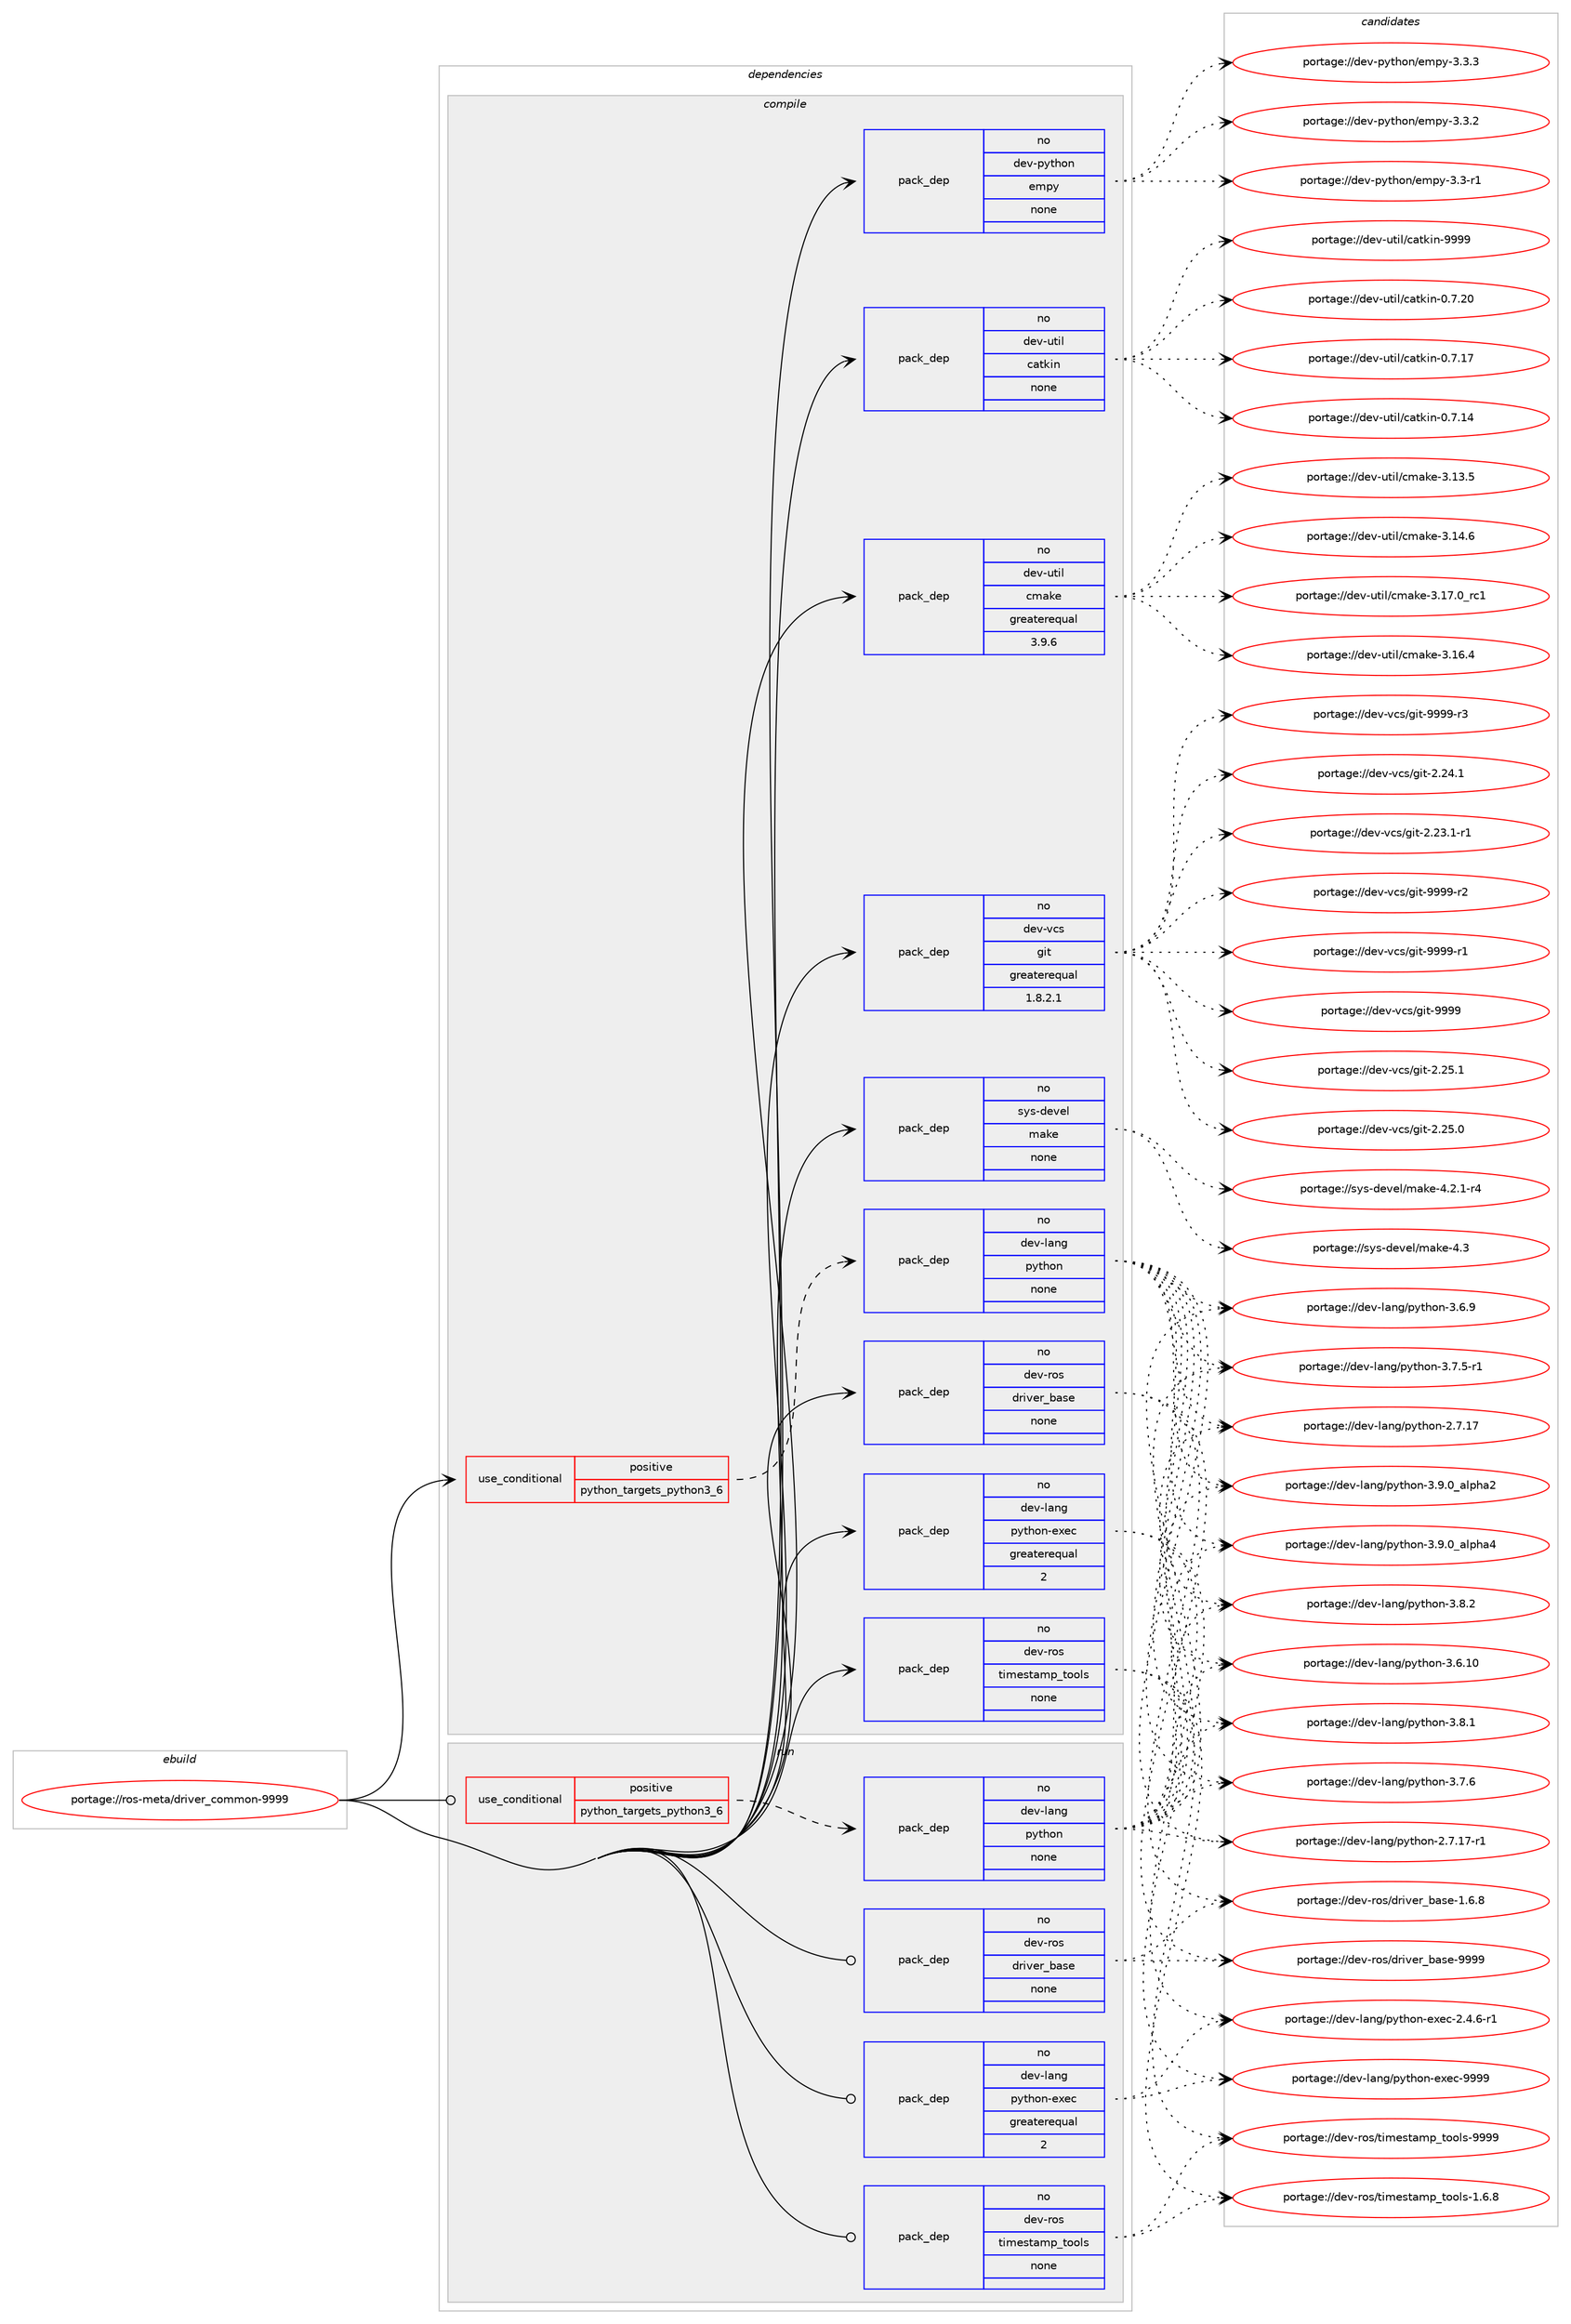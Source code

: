 digraph prolog {

# *************
# Graph options
# *************

newrank=true;
concentrate=true;
compound=true;
graph [rankdir=LR,fontname=Helvetica,fontsize=10,ranksep=1.5];#, ranksep=2.5, nodesep=0.2];
edge  [arrowhead=vee];
node  [fontname=Helvetica,fontsize=10];

# **********
# The ebuild
# **********

subgraph cluster_leftcol {
color=gray;
rank=same;
label=<<i>ebuild</i>>;
id [label="portage://ros-meta/driver_common-9999", color=red, width=4, href="../ros-meta/driver_common-9999.svg"];
}

# ****************
# The dependencies
# ****************

subgraph cluster_midcol {
color=gray;
label=<<i>dependencies</i>>;
subgraph cluster_compile {
fillcolor="#eeeeee";
style=filled;
label=<<i>compile</i>>;
subgraph cond13203 {
dependency66757 [label=<<TABLE BORDER="0" CELLBORDER="1" CELLSPACING="0" CELLPADDING="4"><TR><TD ROWSPAN="3" CELLPADDING="10">use_conditional</TD></TR><TR><TD>positive</TD></TR><TR><TD>python_targets_python3_6</TD></TR></TABLE>>, shape=none, color=red];
subgraph pack52216 {
dependency66758 [label=<<TABLE BORDER="0" CELLBORDER="1" CELLSPACING="0" CELLPADDING="4" WIDTH="220"><TR><TD ROWSPAN="6" CELLPADDING="30">pack_dep</TD></TR><TR><TD WIDTH="110">no</TD></TR><TR><TD>dev-lang</TD></TR><TR><TD>python</TD></TR><TR><TD>none</TD></TR><TR><TD></TD></TR></TABLE>>, shape=none, color=blue];
}
dependency66757:e -> dependency66758:w [weight=20,style="dashed",arrowhead="vee"];
}
id:e -> dependency66757:w [weight=20,style="solid",arrowhead="vee"];
subgraph pack52217 {
dependency66759 [label=<<TABLE BORDER="0" CELLBORDER="1" CELLSPACING="0" CELLPADDING="4" WIDTH="220"><TR><TD ROWSPAN="6" CELLPADDING="30">pack_dep</TD></TR><TR><TD WIDTH="110">no</TD></TR><TR><TD>dev-lang</TD></TR><TR><TD>python-exec</TD></TR><TR><TD>greaterequal</TD></TR><TR><TD>2</TD></TR></TABLE>>, shape=none, color=blue];
}
id:e -> dependency66759:w [weight=20,style="solid",arrowhead="vee"];
subgraph pack52218 {
dependency66760 [label=<<TABLE BORDER="0" CELLBORDER="1" CELLSPACING="0" CELLPADDING="4" WIDTH="220"><TR><TD ROWSPAN="6" CELLPADDING="30">pack_dep</TD></TR><TR><TD WIDTH="110">no</TD></TR><TR><TD>dev-python</TD></TR><TR><TD>empy</TD></TR><TR><TD>none</TD></TR><TR><TD></TD></TR></TABLE>>, shape=none, color=blue];
}
id:e -> dependency66760:w [weight=20,style="solid",arrowhead="vee"];
subgraph pack52219 {
dependency66761 [label=<<TABLE BORDER="0" CELLBORDER="1" CELLSPACING="0" CELLPADDING="4" WIDTH="220"><TR><TD ROWSPAN="6" CELLPADDING="30">pack_dep</TD></TR><TR><TD WIDTH="110">no</TD></TR><TR><TD>dev-ros</TD></TR><TR><TD>driver_base</TD></TR><TR><TD>none</TD></TR><TR><TD></TD></TR></TABLE>>, shape=none, color=blue];
}
id:e -> dependency66761:w [weight=20,style="solid",arrowhead="vee"];
subgraph pack52220 {
dependency66762 [label=<<TABLE BORDER="0" CELLBORDER="1" CELLSPACING="0" CELLPADDING="4" WIDTH="220"><TR><TD ROWSPAN="6" CELLPADDING="30">pack_dep</TD></TR><TR><TD WIDTH="110">no</TD></TR><TR><TD>dev-ros</TD></TR><TR><TD>timestamp_tools</TD></TR><TR><TD>none</TD></TR><TR><TD></TD></TR></TABLE>>, shape=none, color=blue];
}
id:e -> dependency66762:w [weight=20,style="solid",arrowhead="vee"];
subgraph pack52221 {
dependency66763 [label=<<TABLE BORDER="0" CELLBORDER="1" CELLSPACING="0" CELLPADDING="4" WIDTH="220"><TR><TD ROWSPAN="6" CELLPADDING="30">pack_dep</TD></TR><TR><TD WIDTH="110">no</TD></TR><TR><TD>dev-util</TD></TR><TR><TD>catkin</TD></TR><TR><TD>none</TD></TR><TR><TD></TD></TR></TABLE>>, shape=none, color=blue];
}
id:e -> dependency66763:w [weight=20,style="solid",arrowhead="vee"];
subgraph pack52222 {
dependency66764 [label=<<TABLE BORDER="0" CELLBORDER="1" CELLSPACING="0" CELLPADDING="4" WIDTH="220"><TR><TD ROWSPAN="6" CELLPADDING="30">pack_dep</TD></TR><TR><TD WIDTH="110">no</TD></TR><TR><TD>dev-util</TD></TR><TR><TD>cmake</TD></TR><TR><TD>greaterequal</TD></TR><TR><TD>3.9.6</TD></TR></TABLE>>, shape=none, color=blue];
}
id:e -> dependency66764:w [weight=20,style="solid",arrowhead="vee"];
subgraph pack52223 {
dependency66765 [label=<<TABLE BORDER="0" CELLBORDER="1" CELLSPACING="0" CELLPADDING="4" WIDTH="220"><TR><TD ROWSPAN="6" CELLPADDING="30">pack_dep</TD></TR><TR><TD WIDTH="110">no</TD></TR><TR><TD>dev-vcs</TD></TR><TR><TD>git</TD></TR><TR><TD>greaterequal</TD></TR><TR><TD>1.8.2.1</TD></TR></TABLE>>, shape=none, color=blue];
}
id:e -> dependency66765:w [weight=20,style="solid",arrowhead="vee"];
subgraph pack52224 {
dependency66766 [label=<<TABLE BORDER="0" CELLBORDER="1" CELLSPACING="0" CELLPADDING="4" WIDTH="220"><TR><TD ROWSPAN="6" CELLPADDING="30">pack_dep</TD></TR><TR><TD WIDTH="110">no</TD></TR><TR><TD>sys-devel</TD></TR><TR><TD>make</TD></TR><TR><TD>none</TD></TR><TR><TD></TD></TR></TABLE>>, shape=none, color=blue];
}
id:e -> dependency66766:w [weight=20,style="solid",arrowhead="vee"];
}
subgraph cluster_compileandrun {
fillcolor="#eeeeee";
style=filled;
label=<<i>compile and run</i>>;
}
subgraph cluster_run {
fillcolor="#eeeeee";
style=filled;
label=<<i>run</i>>;
subgraph cond13204 {
dependency66767 [label=<<TABLE BORDER="0" CELLBORDER="1" CELLSPACING="0" CELLPADDING="4"><TR><TD ROWSPAN="3" CELLPADDING="10">use_conditional</TD></TR><TR><TD>positive</TD></TR><TR><TD>python_targets_python3_6</TD></TR></TABLE>>, shape=none, color=red];
subgraph pack52225 {
dependency66768 [label=<<TABLE BORDER="0" CELLBORDER="1" CELLSPACING="0" CELLPADDING="4" WIDTH="220"><TR><TD ROWSPAN="6" CELLPADDING="30">pack_dep</TD></TR><TR><TD WIDTH="110">no</TD></TR><TR><TD>dev-lang</TD></TR><TR><TD>python</TD></TR><TR><TD>none</TD></TR><TR><TD></TD></TR></TABLE>>, shape=none, color=blue];
}
dependency66767:e -> dependency66768:w [weight=20,style="dashed",arrowhead="vee"];
}
id:e -> dependency66767:w [weight=20,style="solid",arrowhead="odot"];
subgraph pack52226 {
dependency66769 [label=<<TABLE BORDER="0" CELLBORDER="1" CELLSPACING="0" CELLPADDING="4" WIDTH="220"><TR><TD ROWSPAN="6" CELLPADDING="30">pack_dep</TD></TR><TR><TD WIDTH="110">no</TD></TR><TR><TD>dev-lang</TD></TR><TR><TD>python-exec</TD></TR><TR><TD>greaterequal</TD></TR><TR><TD>2</TD></TR></TABLE>>, shape=none, color=blue];
}
id:e -> dependency66769:w [weight=20,style="solid",arrowhead="odot"];
subgraph pack52227 {
dependency66770 [label=<<TABLE BORDER="0" CELLBORDER="1" CELLSPACING="0" CELLPADDING="4" WIDTH="220"><TR><TD ROWSPAN="6" CELLPADDING="30">pack_dep</TD></TR><TR><TD WIDTH="110">no</TD></TR><TR><TD>dev-ros</TD></TR><TR><TD>driver_base</TD></TR><TR><TD>none</TD></TR><TR><TD></TD></TR></TABLE>>, shape=none, color=blue];
}
id:e -> dependency66770:w [weight=20,style="solid",arrowhead="odot"];
subgraph pack52228 {
dependency66771 [label=<<TABLE BORDER="0" CELLBORDER="1" CELLSPACING="0" CELLPADDING="4" WIDTH="220"><TR><TD ROWSPAN="6" CELLPADDING="30">pack_dep</TD></TR><TR><TD WIDTH="110">no</TD></TR><TR><TD>dev-ros</TD></TR><TR><TD>timestamp_tools</TD></TR><TR><TD>none</TD></TR><TR><TD></TD></TR></TABLE>>, shape=none, color=blue];
}
id:e -> dependency66771:w [weight=20,style="solid",arrowhead="odot"];
}
}

# **************
# The candidates
# **************

subgraph cluster_choices {
rank=same;
color=gray;
label=<<i>candidates</i>>;

subgraph choice52216 {
color=black;
nodesep=1;
choice10010111845108971101034711212111610411111045514657464895971081121049752 [label="portage://dev-lang/python-3.9.0_alpha4", color=red, width=4,href="../dev-lang/python-3.9.0_alpha4.svg"];
choice10010111845108971101034711212111610411111045514657464895971081121049750 [label="portage://dev-lang/python-3.9.0_alpha2", color=red, width=4,href="../dev-lang/python-3.9.0_alpha2.svg"];
choice100101118451089711010347112121116104111110455146564650 [label="portage://dev-lang/python-3.8.2", color=red, width=4,href="../dev-lang/python-3.8.2.svg"];
choice100101118451089711010347112121116104111110455146564649 [label="portage://dev-lang/python-3.8.1", color=red, width=4,href="../dev-lang/python-3.8.1.svg"];
choice100101118451089711010347112121116104111110455146554654 [label="portage://dev-lang/python-3.7.6", color=red, width=4,href="../dev-lang/python-3.7.6.svg"];
choice1001011184510897110103471121211161041111104551465546534511449 [label="portage://dev-lang/python-3.7.5-r1", color=red, width=4,href="../dev-lang/python-3.7.5-r1.svg"];
choice100101118451089711010347112121116104111110455146544657 [label="portage://dev-lang/python-3.6.9", color=red, width=4,href="../dev-lang/python-3.6.9.svg"];
choice10010111845108971101034711212111610411111045514654464948 [label="portage://dev-lang/python-3.6.10", color=red, width=4,href="../dev-lang/python-3.6.10.svg"];
choice100101118451089711010347112121116104111110455046554649554511449 [label="portage://dev-lang/python-2.7.17-r1", color=red, width=4,href="../dev-lang/python-2.7.17-r1.svg"];
choice10010111845108971101034711212111610411111045504655464955 [label="portage://dev-lang/python-2.7.17", color=red, width=4,href="../dev-lang/python-2.7.17.svg"];
dependency66758:e -> choice10010111845108971101034711212111610411111045514657464895971081121049752:w [style=dotted,weight="100"];
dependency66758:e -> choice10010111845108971101034711212111610411111045514657464895971081121049750:w [style=dotted,weight="100"];
dependency66758:e -> choice100101118451089711010347112121116104111110455146564650:w [style=dotted,weight="100"];
dependency66758:e -> choice100101118451089711010347112121116104111110455146564649:w [style=dotted,weight="100"];
dependency66758:e -> choice100101118451089711010347112121116104111110455146554654:w [style=dotted,weight="100"];
dependency66758:e -> choice1001011184510897110103471121211161041111104551465546534511449:w [style=dotted,weight="100"];
dependency66758:e -> choice100101118451089711010347112121116104111110455146544657:w [style=dotted,weight="100"];
dependency66758:e -> choice10010111845108971101034711212111610411111045514654464948:w [style=dotted,weight="100"];
dependency66758:e -> choice100101118451089711010347112121116104111110455046554649554511449:w [style=dotted,weight="100"];
dependency66758:e -> choice10010111845108971101034711212111610411111045504655464955:w [style=dotted,weight="100"];
}
subgraph choice52217 {
color=black;
nodesep=1;
choice10010111845108971101034711212111610411111045101120101994557575757 [label="portage://dev-lang/python-exec-9999", color=red, width=4,href="../dev-lang/python-exec-9999.svg"];
choice10010111845108971101034711212111610411111045101120101994550465246544511449 [label="portage://dev-lang/python-exec-2.4.6-r1", color=red, width=4,href="../dev-lang/python-exec-2.4.6-r1.svg"];
dependency66759:e -> choice10010111845108971101034711212111610411111045101120101994557575757:w [style=dotted,weight="100"];
dependency66759:e -> choice10010111845108971101034711212111610411111045101120101994550465246544511449:w [style=dotted,weight="100"];
}
subgraph choice52218 {
color=black;
nodesep=1;
choice1001011184511212111610411111047101109112121455146514651 [label="portage://dev-python/empy-3.3.3", color=red, width=4,href="../dev-python/empy-3.3.3.svg"];
choice1001011184511212111610411111047101109112121455146514650 [label="portage://dev-python/empy-3.3.2", color=red, width=4,href="../dev-python/empy-3.3.2.svg"];
choice1001011184511212111610411111047101109112121455146514511449 [label="portage://dev-python/empy-3.3-r1", color=red, width=4,href="../dev-python/empy-3.3-r1.svg"];
dependency66760:e -> choice1001011184511212111610411111047101109112121455146514651:w [style=dotted,weight="100"];
dependency66760:e -> choice1001011184511212111610411111047101109112121455146514650:w [style=dotted,weight="100"];
dependency66760:e -> choice1001011184511212111610411111047101109112121455146514511449:w [style=dotted,weight="100"];
}
subgraph choice52219 {
color=black;
nodesep=1;
choice10010111845114111115471001141051181011149598971151014557575757 [label="portage://dev-ros/driver_base-9999", color=red, width=4,href="../dev-ros/driver_base-9999.svg"];
choice1001011184511411111547100114105118101114959897115101454946544656 [label="portage://dev-ros/driver_base-1.6.8", color=red, width=4,href="../dev-ros/driver_base-1.6.8.svg"];
dependency66761:e -> choice10010111845114111115471001141051181011149598971151014557575757:w [style=dotted,weight="100"];
dependency66761:e -> choice1001011184511411111547100114105118101114959897115101454946544656:w [style=dotted,weight="100"];
}
subgraph choice52220 {
color=black;
nodesep=1;
choice100101118451141111154711610510910111511697109112951161111111081154557575757 [label="portage://dev-ros/timestamp_tools-9999", color=red, width=4,href="../dev-ros/timestamp_tools-9999.svg"];
choice10010111845114111115471161051091011151169710911295116111111108115454946544656 [label="portage://dev-ros/timestamp_tools-1.6.8", color=red, width=4,href="../dev-ros/timestamp_tools-1.6.8.svg"];
dependency66762:e -> choice100101118451141111154711610510910111511697109112951161111111081154557575757:w [style=dotted,weight="100"];
dependency66762:e -> choice10010111845114111115471161051091011151169710911295116111111108115454946544656:w [style=dotted,weight="100"];
}
subgraph choice52221 {
color=black;
nodesep=1;
choice100101118451171161051084799971161071051104557575757 [label="portage://dev-util/catkin-9999", color=red, width=4,href="../dev-util/catkin-9999.svg"];
choice1001011184511711610510847999711610710511045484655465048 [label="portage://dev-util/catkin-0.7.20", color=red, width=4,href="../dev-util/catkin-0.7.20.svg"];
choice1001011184511711610510847999711610710511045484655464955 [label="portage://dev-util/catkin-0.7.17", color=red, width=4,href="../dev-util/catkin-0.7.17.svg"];
choice1001011184511711610510847999711610710511045484655464952 [label="portage://dev-util/catkin-0.7.14", color=red, width=4,href="../dev-util/catkin-0.7.14.svg"];
dependency66763:e -> choice100101118451171161051084799971161071051104557575757:w [style=dotted,weight="100"];
dependency66763:e -> choice1001011184511711610510847999711610710511045484655465048:w [style=dotted,weight="100"];
dependency66763:e -> choice1001011184511711610510847999711610710511045484655464955:w [style=dotted,weight="100"];
dependency66763:e -> choice1001011184511711610510847999711610710511045484655464952:w [style=dotted,weight="100"];
}
subgraph choice52222 {
color=black;
nodesep=1;
choice1001011184511711610510847991099710710145514649554648951149949 [label="portage://dev-util/cmake-3.17.0_rc1", color=red, width=4,href="../dev-util/cmake-3.17.0_rc1.svg"];
choice1001011184511711610510847991099710710145514649544652 [label="portage://dev-util/cmake-3.16.4", color=red, width=4,href="../dev-util/cmake-3.16.4.svg"];
choice1001011184511711610510847991099710710145514649524654 [label="portage://dev-util/cmake-3.14.6", color=red, width=4,href="../dev-util/cmake-3.14.6.svg"];
choice1001011184511711610510847991099710710145514649514653 [label="portage://dev-util/cmake-3.13.5", color=red, width=4,href="../dev-util/cmake-3.13.5.svg"];
dependency66764:e -> choice1001011184511711610510847991099710710145514649554648951149949:w [style=dotted,weight="100"];
dependency66764:e -> choice1001011184511711610510847991099710710145514649544652:w [style=dotted,weight="100"];
dependency66764:e -> choice1001011184511711610510847991099710710145514649524654:w [style=dotted,weight="100"];
dependency66764:e -> choice1001011184511711610510847991099710710145514649514653:w [style=dotted,weight="100"];
}
subgraph choice52223 {
color=black;
nodesep=1;
choice10010111845118991154710310511645575757574511451 [label="portage://dev-vcs/git-9999-r3", color=red, width=4,href="../dev-vcs/git-9999-r3.svg"];
choice10010111845118991154710310511645575757574511450 [label="portage://dev-vcs/git-9999-r2", color=red, width=4,href="../dev-vcs/git-9999-r2.svg"];
choice10010111845118991154710310511645575757574511449 [label="portage://dev-vcs/git-9999-r1", color=red, width=4,href="../dev-vcs/git-9999-r1.svg"];
choice1001011184511899115471031051164557575757 [label="portage://dev-vcs/git-9999", color=red, width=4,href="../dev-vcs/git-9999.svg"];
choice10010111845118991154710310511645504650534649 [label="portage://dev-vcs/git-2.25.1", color=red, width=4,href="../dev-vcs/git-2.25.1.svg"];
choice10010111845118991154710310511645504650534648 [label="portage://dev-vcs/git-2.25.0", color=red, width=4,href="../dev-vcs/git-2.25.0.svg"];
choice10010111845118991154710310511645504650524649 [label="portage://dev-vcs/git-2.24.1", color=red, width=4,href="../dev-vcs/git-2.24.1.svg"];
choice100101118451189911547103105116455046505146494511449 [label="portage://dev-vcs/git-2.23.1-r1", color=red, width=4,href="../dev-vcs/git-2.23.1-r1.svg"];
dependency66765:e -> choice10010111845118991154710310511645575757574511451:w [style=dotted,weight="100"];
dependency66765:e -> choice10010111845118991154710310511645575757574511450:w [style=dotted,weight="100"];
dependency66765:e -> choice10010111845118991154710310511645575757574511449:w [style=dotted,weight="100"];
dependency66765:e -> choice1001011184511899115471031051164557575757:w [style=dotted,weight="100"];
dependency66765:e -> choice10010111845118991154710310511645504650534649:w [style=dotted,weight="100"];
dependency66765:e -> choice10010111845118991154710310511645504650534648:w [style=dotted,weight="100"];
dependency66765:e -> choice10010111845118991154710310511645504650524649:w [style=dotted,weight="100"];
dependency66765:e -> choice100101118451189911547103105116455046505146494511449:w [style=dotted,weight="100"];
}
subgraph choice52224 {
color=black;
nodesep=1;
choice11512111545100101118101108471099710710145524651 [label="portage://sys-devel/make-4.3", color=red, width=4,href="../sys-devel/make-4.3.svg"];
choice1151211154510010111810110847109971071014552465046494511452 [label="portage://sys-devel/make-4.2.1-r4", color=red, width=4,href="../sys-devel/make-4.2.1-r4.svg"];
dependency66766:e -> choice11512111545100101118101108471099710710145524651:w [style=dotted,weight="100"];
dependency66766:e -> choice1151211154510010111810110847109971071014552465046494511452:w [style=dotted,weight="100"];
}
subgraph choice52225 {
color=black;
nodesep=1;
choice10010111845108971101034711212111610411111045514657464895971081121049752 [label="portage://dev-lang/python-3.9.0_alpha4", color=red, width=4,href="../dev-lang/python-3.9.0_alpha4.svg"];
choice10010111845108971101034711212111610411111045514657464895971081121049750 [label="portage://dev-lang/python-3.9.0_alpha2", color=red, width=4,href="../dev-lang/python-3.9.0_alpha2.svg"];
choice100101118451089711010347112121116104111110455146564650 [label="portage://dev-lang/python-3.8.2", color=red, width=4,href="../dev-lang/python-3.8.2.svg"];
choice100101118451089711010347112121116104111110455146564649 [label="portage://dev-lang/python-3.8.1", color=red, width=4,href="../dev-lang/python-3.8.1.svg"];
choice100101118451089711010347112121116104111110455146554654 [label="portage://dev-lang/python-3.7.6", color=red, width=4,href="../dev-lang/python-3.7.6.svg"];
choice1001011184510897110103471121211161041111104551465546534511449 [label="portage://dev-lang/python-3.7.5-r1", color=red, width=4,href="../dev-lang/python-3.7.5-r1.svg"];
choice100101118451089711010347112121116104111110455146544657 [label="portage://dev-lang/python-3.6.9", color=red, width=4,href="../dev-lang/python-3.6.9.svg"];
choice10010111845108971101034711212111610411111045514654464948 [label="portage://dev-lang/python-3.6.10", color=red, width=4,href="../dev-lang/python-3.6.10.svg"];
choice100101118451089711010347112121116104111110455046554649554511449 [label="portage://dev-lang/python-2.7.17-r1", color=red, width=4,href="../dev-lang/python-2.7.17-r1.svg"];
choice10010111845108971101034711212111610411111045504655464955 [label="portage://dev-lang/python-2.7.17", color=red, width=4,href="../dev-lang/python-2.7.17.svg"];
dependency66768:e -> choice10010111845108971101034711212111610411111045514657464895971081121049752:w [style=dotted,weight="100"];
dependency66768:e -> choice10010111845108971101034711212111610411111045514657464895971081121049750:w [style=dotted,weight="100"];
dependency66768:e -> choice100101118451089711010347112121116104111110455146564650:w [style=dotted,weight="100"];
dependency66768:e -> choice100101118451089711010347112121116104111110455146564649:w [style=dotted,weight="100"];
dependency66768:e -> choice100101118451089711010347112121116104111110455146554654:w [style=dotted,weight="100"];
dependency66768:e -> choice1001011184510897110103471121211161041111104551465546534511449:w [style=dotted,weight="100"];
dependency66768:e -> choice100101118451089711010347112121116104111110455146544657:w [style=dotted,weight="100"];
dependency66768:e -> choice10010111845108971101034711212111610411111045514654464948:w [style=dotted,weight="100"];
dependency66768:e -> choice100101118451089711010347112121116104111110455046554649554511449:w [style=dotted,weight="100"];
dependency66768:e -> choice10010111845108971101034711212111610411111045504655464955:w [style=dotted,weight="100"];
}
subgraph choice52226 {
color=black;
nodesep=1;
choice10010111845108971101034711212111610411111045101120101994557575757 [label="portage://dev-lang/python-exec-9999", color=red, width=4,href="../dev-lang/python-exec-9999.svg"];
choice10010111845108971101034711212111610411111045101120101994550465246544511449 [label="portage://dev-lang/python-exec-2.4.6-r1", color=red, width=4,href="../dev-lang/python-exec-2.4.6-r1.svg"];
dependency66769:e -> choice10010111845108971101034711212111610411111045101120101994557575757:w [style=dotted,weight="100"];
dependency66769:e -> choice10010111845108971101034711212111610411111045101120101994550465246544511449:w [style=dotted,weight="100"];
}
subgraph choice52227 {
color=black;
nodesep=1;
choice10010111845114111115471001141051181011149598971151014557575757 [label="portage://dev-ros/driver_base-9999", color=red, width=4,href="../dev-ros/driver_base-9999.svg"];
choice1001011184511411111547100114105118101114959897115101454946544656 [label="portage://dev-ros/driver_base-1.6.8", color=red, width=4,href="../dev-ros/driver_base-1.6.8.svg"];
dependency66770:e -> choice10010111845114111115471001141051181011149598971151014557575757:w [style=dotted,weight="100"];
dependency66770:e -> choice1001011184511411111547100114105118101114959897115101454946544656:w [style=dotted,weight="100"];
}
subgraph choice52228 {
color=black;
nodesep=1;
choice100101118451141111154711610510910111511697109112951161111111081154557575757 [label="portage://dev-ros/timestamp_tools-9999", color=red, width=4,href="../dev-ros/timestamp_tools-9999.svg"];
choice10010111845114111115471161051091011151169710911295116111111108115454946544656 [label="portage://dev-ros/timestamp_tools-1.6.8", color=red, width=4,href="../dev-ros/timestamp_tools-1.6.8.svg"];
dependency66771:e -> choice100101118451141111154711610510910111511697109112951161111111081154557575757:w [style=dotted,weight="100"];
dependency66771:e -> choice10010111845114111115471161051091011151169710911295116111111108115454946544656:w [style=dotted,weight="100"];
}
}

}
